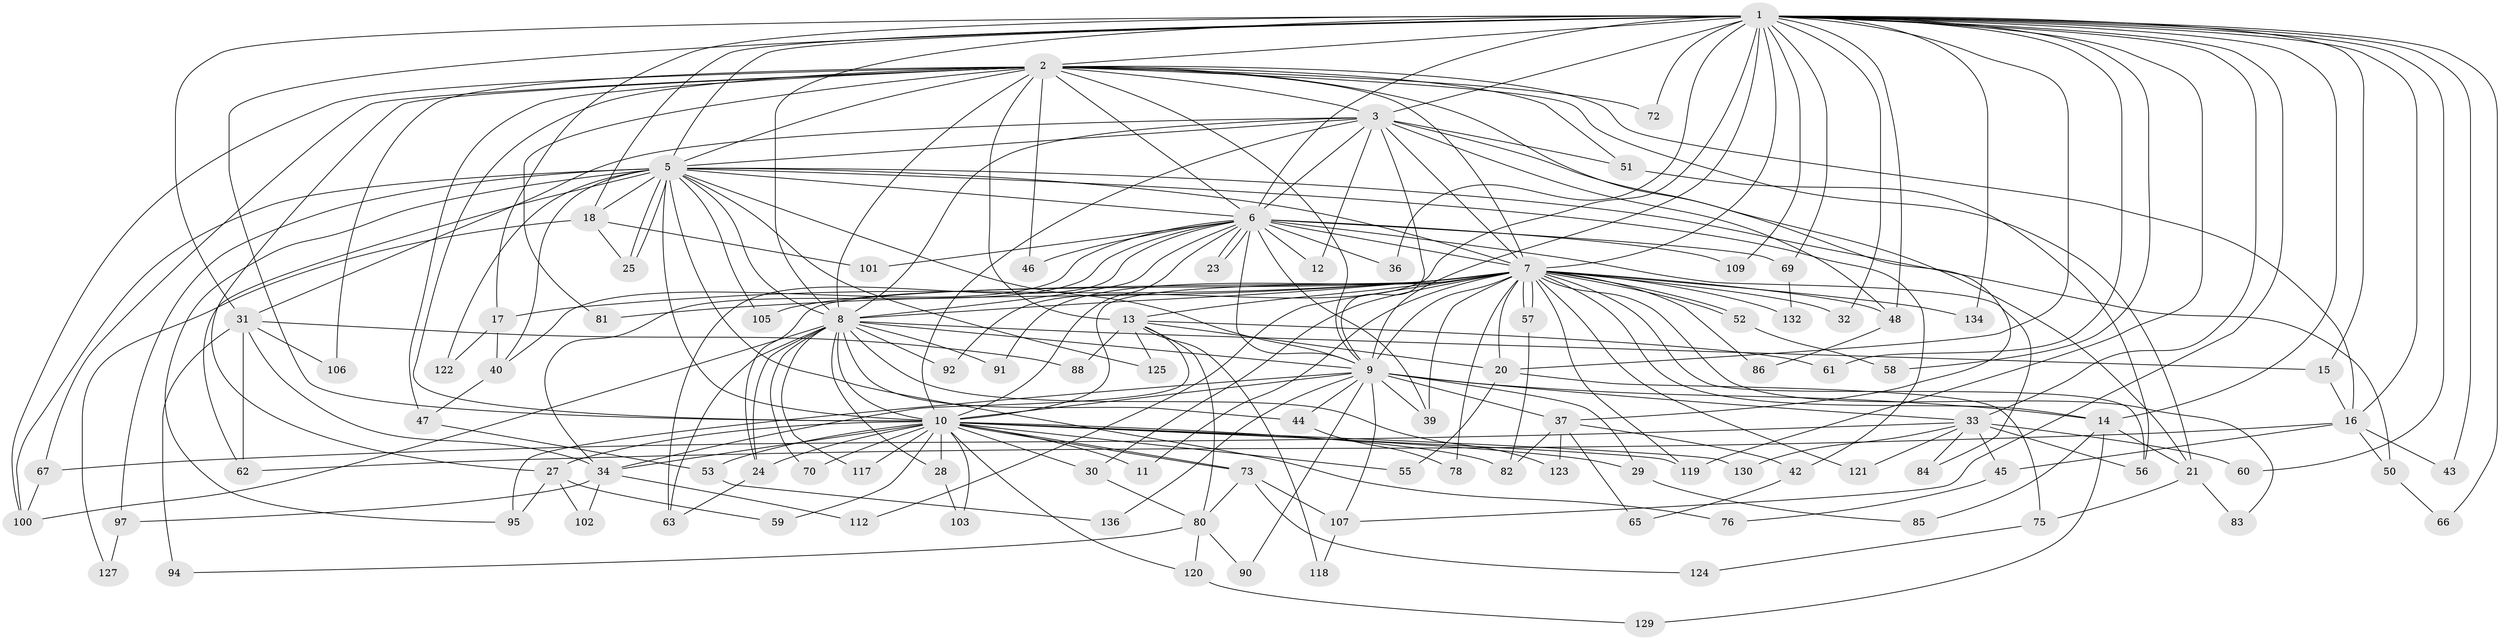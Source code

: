 // original degree distribution, {21: 0.014705882352941176, 27: 0.007352941176470588, 14: 0.007352941176470588, 23: 0.022058823529411766, 35: 0.007352941176470588, 22: 0.007352941176470588, 28: 0.007352941176470588, 2: 0.5147058823529411, 8: 0.007352941176470588, 6: 0.03676470588235294, 3: 0.22794117647058823, 4: 0.09558823529411764, 5: 0.03676470588235294, 9: 0.007352941176470588}
// Generated by graph-tools (version 1.1) at 2025/41/03/06/25 10:41:40]
// undirected, 102 vertices, 243 edges
graph export_dot {
graph [start="1"]
  node [color=gray90,style=filled];
  1 [super="+4"];
  2 [super="+114"];
  3 [super="+22"];
  5 [super="+38"];
  6 [super="+135"];
  7 [super="+116"];
  8 [super="+77"];
  9 [super="+98"];
  10 [super="+54"];
  11;
  12;
  13 [super="+99"];
  14 [super="+110"];
  15;
  16 [super="+19"];
  17;
  18 [super="+26"];
  20 [super="+93"];
  21;
  23;
  24 [super="+79"];
  25;
  27;
  28;
  29;
  30 [super="+87"];
  31 [super="+74"];
  32;
  33 [super="+41"];
  34 [super="+35"];
  36;
  37 [super="+49"];
  39 [super="+113"];
  40 [super="+68"];
  42;
  43;
  44;
  45;
  46;
  47 [super="+89"];
  48 [super="+71"];
  50;
  51;
  52;
  53;
  55;
  56 [super="+64"];
  57;
  58;
  59;
  60;
  61;
  62 [super="+96"];
  63 [super="+108"];
  65;
  66;
  67 [super="+133"];
  69 [super="+111"];
  70;
  72;
  73;
  75;
  76;
  78;
  80;
  81;
  82 [super="+115"];
  83;
  84;
  85;
  86;
  88;
  90;
  91;
  92;
  94;
  95 [super="+104"];
  97;
  100 [super="+126"];
  101;
  102;
  103;
  105;
  106;
  107 [super="+131"];
  109;
  112;
  117;
  118;
  119 [super="+128"];
  120;
  121;
  122;
  123;
  124;
  125;
  127;
  129;
  130;
  132;
  134;
  136;
  1 -- 2 [weight=2];
  1 -- 3 [weight=2];
  1 -- 5 [weight=2];
  1 -- 6 [weight=2];
  1 -- 7 [weight=2];
  1 -- 8 [weight=2];
  1 -- 9 [weight=2];
  1 -- 10 [weight=3];
  1 -- 15;
  1 -- 16;
  1 -- 17;
  1 -- 18;
  1 -- 31;
  1 -- 32;
  1 -- 33 [weight=2];
  1 -- 60;
  1 -- 92;
  1 -- 109;
  1 -- 134;
  1 -- 66;
  1 -- 69 [weight=2];
  1 -- 72;
  1 -- 20;
  1 -- 36;
  1 -- 43;
  1 -- 119;
  1 -- 58;
  1 -- 61;
  1 -- 48;
  1 -- 107;
  1 -- 14;
  2 -- 3;
  2 -- 5 [weight=2];
  2 -- 6;
  2 -- 7 [weight=2];
  2 -- 8;
  2 -- 9;
  2 -- 10;
  2 -- 13 [weight=2];
  2 -- 21;
  2 -- 27;
  2 -- 37 [weight=2];
  2 -- 46;
  2 -- 47 [weight=2];
  2 -- 51;
  2 -- 67;
  2 -- 72;
  2 -- 81;
  2 -- 100;
  2 -- 106;
  2 -- 16;
  3 -- 5;
  3 -- 6;
  3 -- 7;
  3 -- 8;
  3 -- 9;
  3 -- 10;
  3 -- 12;
  3 -- 31;
  3 -- 48;
  3 -- 51;
  3 -- 21;
  5 -- 6;
  5 -- 7;
  5 -- 8;
  5 -- 9;
  5 -- 10;
  5 -- 18;
  5 -- 25 [weight=2];
  5 -- 25;
  5 -- 40;
  5 -- 42;
  5 -- 50;
  5 -- 62;
  5 -- 76;
  5 -- 97;
  5 -- 105;
  5 -- 122;
  5 -- 125;
  5 -- 100;
  5 -- 95;
  6 -- 7;
  6 -- 8;
  6 -- 9 [weight=2];
  6 -- 10;
  6 -- 12;
  6 -- 23;
  6 -- 23;
  6 -- 36;
  6 -- 39;
  6 -- 46;
  6 -- 63;
  6 -- 69;
  6 -- 84;
  6 -- 101;
  6 -- 109;
  6 -- 40;
  6 -- 34;
  7 -- 8;
  7 -- 9;
  7 -- 10;
  7 -- 11;
  7 -- 13;
  7 -- 14;
  7 -- 17;
  7 -- 24;
  7 -- 30;
  7 -- 32;
  7 -- 39;
  7 -- 48;
  7 -- 52;
  7 -- 52;
  7 -- 56;
  7 -- 57;
  7 -- 57;
  7 -- 78;
  7 -- 81;
  7 -- 83;
  7 -- 86;
  7 -- 91;
  7 -- 105;
  7 -- 112;
  7 -- 121;
  7 -- 132;
  7 -- 134;
  7 -- 20;
  7 -- 119;
  8 -- 9;
  8 -- 10;
  8 -- 15;
  8 -- 24;
  8 -- 28;
  8 -- 44;
  8 -- 63;
  8 -- 70;
  8 -- 91;
  8 -- 92;
  8 -- 100;
  8 -- 117;
  8 -- 123;
  9 -- 10;
  9 -- 14;
  9 -- 29;
  9 -- 37;
  9 -- 44;
  9 -- 90;
  9 -- 95;
  9 -- 107;
  9 -- 136;
  9 -- 33;
  9 -- 39 [weight=2];
  10 -- 11;
  10 -- 27;
  10 -- 28;
  10 -- 29;
  10 -- 30;
  10 -- 34;
  10 -- 53;
  10 -- 55;
  10 -- 59;
  10 -- 70;
  10 -- 73;
  10 -- 73;
  10 -- 82;
  10 -- 103;
  10 -- 117;
  10 -- 119;
  10 -- 130;
  10 -- 120;
  10 -- 24;
  13 -- 20;
  13 -- 34;
  13 -- 61;
  13 -- 80;
  13 -- 88;
  13 -- 125;
  13 -- 118;
  14 -- 21;
  14 -- 85;
  14 -- 129;
  15 -- 16;
  16 -- 43;
  16 -- 45;
  16 -- 62;
  16 -- 50;
  17 -- 40;
  17 -- 122;
  18 -- 101;
  18 -- 25;
  18 -- 127;
  20 -- 55;
  20 -- 75;
  21 -- 75;
  21 -- 83;
  24 -- 63;
  27 -- 59;
  27 -- 95;
  27 -- 102;
  28 -- 103;
  29 -- 85;
  30 -- 80;
  31 -- 62;
  31 -- 94;
  31 -- 88;
  31 -- 34;
  31 -- 106;
  33 -- 130;
  33 -- 67;
  33 -- 45;
  33 -- 84;
  33 -- 56;
  33 -- 121;
  33 -- 60;
  34 -- 97;
  34 -- 112;
  34 -- 102;
  37 -- 42;
  37 -- 65;
  37 -- 123;
  37 -- 82;
  40 -- 47;
  42 -- 65;
  44 -- 78;
  45 -- 76;
  47 -- 53;
  48 -- 86;
  50 -- 66;
  51 -- 56;
  52 -- 58;
  53 -- 136;
  57 -- 82;
  67 -- 100;
  69 -- 132;
  73 -- 80;
  73 -- 107;
  73 -- 124;
  75 -- 124;
  80 -- 90;
  80 -- 94;
  80 -- 120;
  97 -- 127;
  107 -- 118;
  120 -- 129;
}
